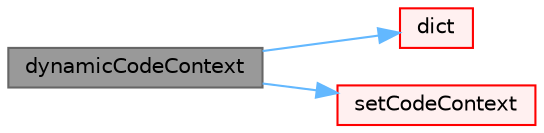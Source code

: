digraph "dynamicCodeContext"
{
 // LATEX_PDF_SIZE
  bgcolor="transparent";
  edge [fontname=Helvetica,fontsize=10,labelfontname=Helvetica,labelfontsize=10];
  node [fontname=Helvetica,fontsize=10,shape=box,height=0.2,width=0.4];
  rankdir="LR";
  Node1 [id="Node000001",label="dynamicCodeContext",height=0.2,width=0.4,color="gray40", fillcolor="grey60", style="filled", fontcolor="black",tooltip=" "];
  Node1 -> Node2 [id="edge1_Node000001_Node000002",color="steelblue1",style="solid",tooltip=" "];
  Node2 [id="Node000002",label="dict",height=0.2,width=0.4,color="red", fillcolor="#FFF0F0", style="filled",URL="$classFoam_1_1dynamicCodeContext.html#acd785f4ea373f46742aefadc813e17ed",tooltip=" "];
  Node1 -> Node4 [id="edge2_Node000001_Node000004",color="steelblue1",style="solid",tooltip=" "];
  Node4 [id="Node000004",label="setCodeContext",height=0.2,width=0.4,color="red", fillcolor="#FFF0F0", style="filled",URL="$classFoam_1_1dynamicCodeContext.html#a4a7882d736a12f44d4cb311d7b29e34b",tooltip=" "];
}

